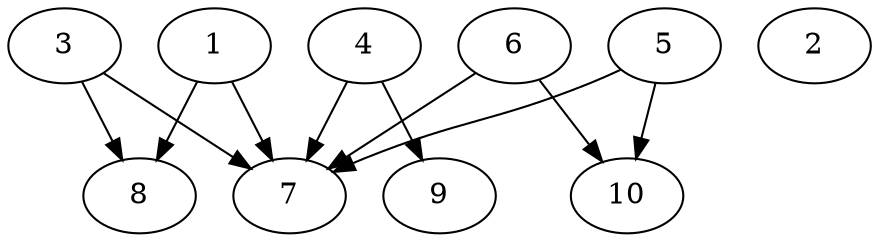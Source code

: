 // DAG automatically generated by daggen at Thu Oct  3 13:58:05 2019
// ./daggen --dot -n 10 --ccr 0.5 --fat 0.9 --regular 0.9 --density 0.7 --mindata 5242880 --maxdata 52428800 
digraph G {
  1 [size="91412480", alpha="0.07", expect_size="45706240"] 
  1 -> 7 [size ="45706240"]
  1 -> 8 [size ="45706240"]
  2 [size="70443008", alpha="0.12", expect_size="35221504"] 
  3 [size="17037312", alpha="0.13", expect_size="8518656"] 
  3 -> 7 [size ="8518656"]
  3 -> 8 [size ="8518656"]
  4 [size="99119104", alpha="0.15", expect_size="49559552"] 
  4 -> 7 [size ="49559552"]
  4 -> 9 [size ="49559552"]
  5 [size="75960320", alpha="0.10", expect_size="37980160"] 
  5 -> 7 [size ="37980160"]
  5 -> 10 [size ="37980160"]
  6 [size="85596160", alpha="0.00", expect_size="42798080"] 
  6 -> 7 [size ="42798080"]
  6 -> 10 [size ="42798080"]
  7 [size="14870528", alpha="0.07", expect_size="7435264"] 
  8 [size="77066240", alpha="0.18", expect_size="38533120"] 
  9 [size="97019904", alpha="0.06", expect_size="48509952"] 
  10 [size="78745600", alpha="0.11", expect_size="39372800"] 
}

